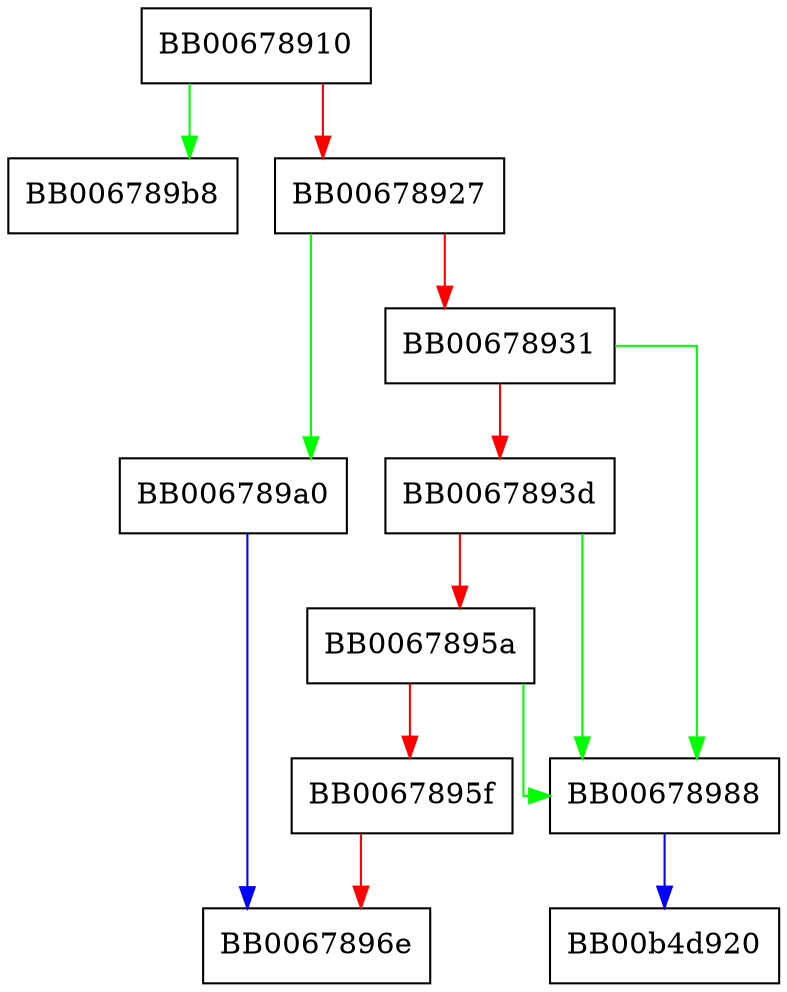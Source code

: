 digraph X509_check_trust {
  node [shape="box"];
  graph [splines=ortho];
  BB00678910 -> BB006789b8 [color="green"];
  BB00678910 -> BB00678927 [color="red"];
  BB00678927 -> BB006789a0 [color="green"];
  BB00678927 -> BB00678931 [color="red"];
  BB00678931 -> BB00678988 [color="green"];
  BB00678931 -> BB0067893d [color="red"];
  BB0067893d -> BB00678988 [color="green"];
  BB0067893d -> BB0067895a [color="red"];
  BB0067895a -> BB00678988 [color="green"];
  BB0067895a -> BB0067895f [color="red"];
  BB0067895f -> BB0067896e [color="red"];
  BB00678988 -> BB00b4d920 [color="blue"];
  BB006789a0 -> BB0067896e [color="blue"];
}